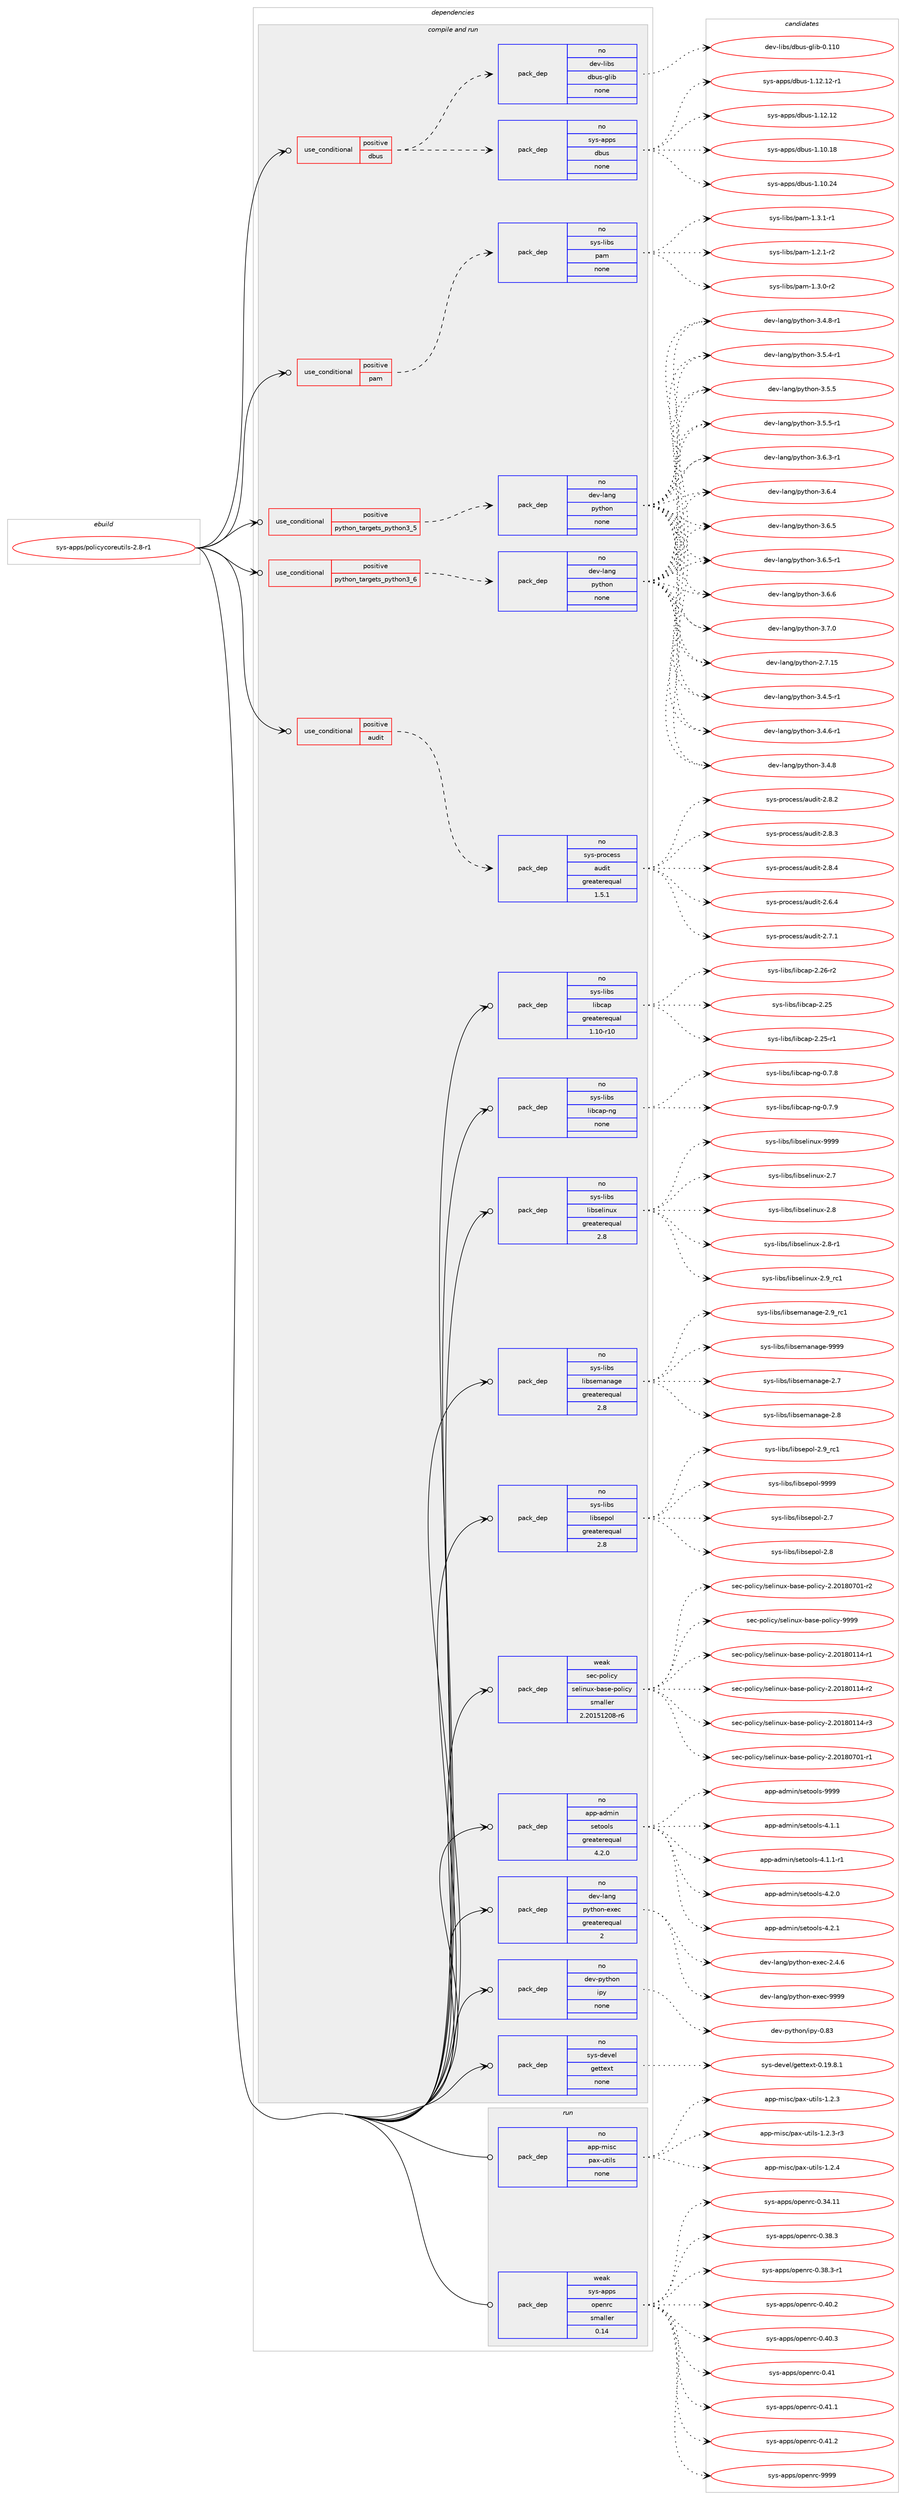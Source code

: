 digraph prolog {

# *************
# Graph options
# *************

newrank=true;
concentrate=true;
compound=true;
graph [rankdir=LR,fontname=Helvetica,fontsize=10,ranksep=1.5];#, ranksep=2.5, nodesep=0.2];
edge  [arrowhead=vee];
node  [fontname=Helvetica,fontsize=10];

# **********
# The ebuild
# **********

subgraph cluster_leftcol {
color=gray;
rank=same;
label=<<i>ebuild</i>>;
id [label="sys-apps/policycoreutils-2.8-r1", color=red, width=4, href="../sys-apps/policycoreutils-2.8-r1.svg"];
}

# ****************
# The dependencies
# ****************

subgraph cluster_midcol {
color=gray;
label=<<i>dependencies</i>>;
subgraph cluster_compile {
fillcolor="#eeeeee";
style=filled;
label=<<i>compile</i>>;
}
subgraph cluster_compileandrun {
fillcolor="#eeeeee";
style=filled;
label=<<i>compile and run</i>>;
subgraph cond224 {
dependency2861 [label=<<TABLE BORDER="0" CELLBORDER="1" CELLSPACING="0" CELLPADDING="4"><TR><TD ROWSPAN="3" CELLPADDING="10">use_conditional</TD></TR><TR><TD>positive</TD></TR><TR><TD>audit</TD></TR></TABLE>>, shape=none, color=red];
subgraph pack2581 {
dependency2862 [label=<<TABLE BORDER="0" CELLBORDER="1" CELLSPACING="0" CELLPADDING="4" WIDTH="220"><TR><TD ROWSPAN="6" CELLPADDING="30">pack_dep</TD></TR><TR><TD WIDTH="110">no</TD></TR><TR><TD>sys-process</TD></TR><TR><TD>audit</TD></TR><TR><TD>greaterequal</TD></TR><TR><TD>1.5.1</TD></TR></TABLE>>, shape=none, color=blue];
}
dependency2861:e -> dependency2862:w [weight=20,style="dashed",arrowhead="vee"];
}
id:e -> dependency2861:w [weight=20,style="solid",arrowhead="odotvee"];
subgraph cond225 {
dependency2863 [label=<<TABLE BORDER="0" CELLBORDER="1" CELLSPACING="0" CELLPADDING="4"><TR><TD ROWSPAN="3" CELLPADDING="10">use_conditional</TD></TR><TR><TD>positive</TD></TR><TR><TD>dbus</TD></TR></TABLE>>, shape=none, color=red];
subgraph pack2582 {
dependency2864 [label=<<TABLE BORDER="0" CELLBORDER="1" CELLSPACING="0" CELLPADDING="4" WIDTH="220"><TR><TD ROWSPAN="6" CELLPADDING="30">pack_dep</TD></TR><TR><TD WIDTH="110">no</TD></TR><TR><TD>sys-apps</TD></TR><TR><TD>dbus</TD></TR><TR><TD>none</TD></TR><TR><TD></TD></TR></TABLE>>, shape=none, color=blue];
}
dependency2863:e -> dependency2864:w [weight=20,style="dashed",arrowhead="vee"];
subgraph pack2583 {
dependency2865 [label=<<TABLE BORDER="0" CELLBORDER="1" CELLSPACING="0" CELLPADDING="4" WIDTH="220"><TR><TD ROWSPAN="6" CELLPADDING="30">pack_dep</TD></TR><TR><TD WIDTH="110">no</TD></TR><TR><TD>dev-libs</TD></TR><TR><TD>dbus-glib</TD></TR><TR><TD>none</TD></TR><TR><TD></TD></TR></TABLE>>, shape=none, color=blue];
}
dependency2863:e -> dependency2865:w [weight=20,style="dashed",arrowhead="vee"];
}
id:e -> dependency2863:w [weight=20,style="solid",arrowhead="odotvee"];
subgraph cond226 {
dependency2866 [label=<<TABLE BORDER="0" CELLBORDER="1" CELLSPACING="0" CELLPADDING="4"><TR><TD ROWSPAN="3" CELLPADDING="10">use_conditional</TD></TR><TR><TD>positive</TD></TR><TR><TD>pam</TD></TR></TABLE>>, shape=none, color=red];
subgraph pack2584 {
dependency2867 [label=<<TABLE BORDER="0" CELLBORDER="1" CELLSPACING="0" CELLPADDING="4" WIDTH="220"><TR><TD ROWSPAN="6" CELLPADDING="30">pack_dep</TD></TR><TR><TD WIDTH="110">no</TD></TR><TR><TD>sys-libs</TD></TR><TR><TD>pam</TD></TR><TR><TD>none</TD></TR><TR><TD></TD></TR></TABLE>>, shape=none, color=blue];
}
dependency2866:e -> dependency2867:w [weight=20,style="dashed",arrowhead="vee"];
}
id:e -> dependency2866:w [weight=20,style="solid",arrowhead="odotvee"];
subgraph cond227 {
dependency2868 [label=<<TABLE BORDER="0" CELLBORDER="1" CELLSPACING="0" CELLPADDING="4"><TR><TD ROWSPAN="3" CELLPADDING="10">use_conditional</TD></TR><TR><TD>positive</TD></TR><TR><TD>python_targets_python3_5</TD></TR></TABLE>>, shape=none, color=red];
subgraph pack2585 {
dependency2869 [label=<<TABLE BORDER="0" CELLBORDER="1" CELLSPACING="0" CELLPADDING="4" WIDTH="220"><TR><TD ROWSPAN="6" CELLPADDING="30">pack_dep</TD></TR><TR><TD WIDTH="110">no</TD></TR><TR><TD>dev-lang</TD></TR><TR><TD>python</TD></TR><TR><TD>none</TD></TR><TR><TD></TD></TR></TABLE>>, shape=none, color=blue];
}
dependency2868:e -> dependency2869:w [weight=20,style="dashed",arrowhead="vee"];
}
id:e -> dependency2868:w [weight=20,style="solid",arrowhead="odotvee"];
subgraph cond228 {
dependency2870 [label=<<TABLE BORDER="0" CELLBORDER="1" CELLSPACING="0" CELLPADDING="4"><TR><TD ROWSPAN="3" CELLPADDING="10">use_conditional</TD></TR><TR><TD>positive</TD></TR><TR><TD>python_targets_python3_6</TD></TR></TABLE>>, shape=none, color=red];
subgraph pack2586 {
dependency2871 [label=<<TABLE BORDER="0" CELLBORDER="1" CELLSPACING="0" CELLPADDING="4" WIDTH="220"><TR><TD ROWSPAN="6" CELLPADDING="30">pack_dep</TD></TR><TR><TD WIDTH="110">no</TD></TR><TR><TD>dev-lang</TD></TR><TR><TD>python</TD></TR><TR><TD>none</TD></TR><TR><TD></TD></TR></TABLE>>, shape=none, color=blue];
}
dependency2870:e -> dependency2871:w [weight=20,style="dashed",arrowhead="vee"];
}
id:e -> dependency2870:w [weight=20,style="solid",arrowhead="odotvee"];
subgraph pack2587 {
dependency2872 [label=<<TABLE BORDER="0" CELLBORDER="1" CELLSPACING="0" CELLPADDING="4" WIDTH="220"><TR><TD ROWSPAN="6" CELLPADDING="30">pack_dep</TD></TR><TR><TD WIDTH="110">no</TD></TR><TR><TD>app-admin</TD></TR><TR><TD>setools</TD></TR><TR><TD>greaterequal</TD></TR><TR><TD>4.2.0</TD></TR></TABLE>>, shape=none, color=blue];
}
id:e -> dependency2872:w [weight=20,style="solid",arrowhead="odotvee"];
subgraph pack2588 {
dependency2873 [label=<<TABLE BORDER="0" CELLBORDER="1" CELLSPACING="0" CELLPADDING="4" WIDTH="220"><TR><TD ROWSPAN="6" CELLPADDING="30">pack_dep</TD></TR><TR><TD WIDTH="110">no</TD></TR><TR><TD>dev-lang</TD></TR><TR><TD>python-exec</TD></TR><TR><TD>greaterequal</TD></TR><TR><TD>2</TD></TR></TABLE>>, shape=none, color=blue];
}
id:e -> dependency2873:w [weight=20,style="solid",arrowhead="odotvee"];
subgraph pack2589 {
dependency2874 [label=<<TABLE BORDER="0" CELLBORDER="1" CELLSPACING="0" CELLPADDING="4" WIDTH="220"><TR><TD ROWSPAN="6" CELLPADDING="30">pack_dep</TD></TR><TR><TD WIDTH="110">no</TD></TR><TR><TD>dev-python</TD></TR><TR><TD>ipy</TD></TR><TR><TD>none</TD></TR><TR><TD></TD></TR></TABLE>>, shape=none, color=blue];
}
id:e -> dependency2874:w [weight=20,style="solid",arrowhead="odotvee"];
subgraph pack2590 {
dependency2875 [label=<<TABLE BORDER="0" CELLBORDER="1" CELLSPACING="0" CELLPADDING="4" WIDTH="220"><TR><TD ROWSPAN="6" CELLPADDING="30">pack_dep</TD></TR><TR><TD WIDTH="110">no</TD></TR><TR><TD>sys-devel</TD></TR><TR><TD>gettext</TD></TR><TR><TD>none</TD></TR><TR><TD></TD></TR></TABLE>>, shape=none, color=blue];
}
id:e -> dependency2875:w [weight=20,style="solid",arrowhead="odotvee"];
subgraph pack2591 {
dependency2876 [label=<<TABLE BORDER="0" CELLBORDER="1" CELLSPACING="0" CELLPADDING="4" WIDTH="220"><TR><TD ROWSPAN="6" CELLPADDING="30">pack_dep</TD></TR><TR><TD WIDTH="110">no</TD></TR><TR><TD>sys-libs</TD></TR><TR><TD>libcap</TD></TR><TR><TD>greaterequal</TD></TR><TR><TD>1.10-r10</TD></TR></TABLE>>, shape=none, color=blue];
}
id:e -> dependency2876:w [weight=20,style="solid",arrowhead="odotvee"];
subgraph pack2592 {
dependency2877 [label=<<TABLE BORDER="0" CELLBORDER="1" CELLSPACING="0" CELLPADDING="4" WIDTH="220"><TR><TD ROWSPAN="6" CELLPADDING="30">pack_dep</TD></TR><TR><TD WIDTH="110">no</TD></TR><TR><TD>sys-libs</TD></TR><TR><TD>libcap-ng</TD></TR><TR><TD>none</TD></TR><TR><TD></TD></TR></TABLE>>, shape=none, color=blue];
}
id:e -> dependency2877:w [weight=20,style="solid",arrowhead="odotvee"];
subgraph pack2593 {
dependency2878 [label=<<TABLE BORDER="0" CELLBORDER="1" CELLSPACING="0" CELLPADDING="4" WIDTH="220"><TR><TD ROWSPAN="6" CELLPADDING="30">pack_dep</TD></TR><TR><TD WIDTH="110">no</TD></TR><TR><TD>sys-libs</TD></TR><TR><TD>libselinux</TD></TR><TR><TD>greaterequal</TD></TR><TR><TD>2.8</TD></TR></TABLE>>, shape=none, color=blue];
}
id:e -> dependency2878:w [weight=20,style="solid",arrowhead="odotvee"];
subgraph pack2594 {
dependency2879 [label=<<TABLE BORDER="0" CELLBORDER="1" CELLSPACING="0" CELLPADDING="4" WIDTH="220"><TR><TD ROWSPAN="6" CELLPADDING="30">pack_dep</TD></TR><TR><TD WIDTH="110">no</TD></TR><TR><TD>sys-libs</TD></TR><TR><TD>libsemanage</TD></TR><TR><TD>greaterequal</TD></TR><TR><TD>2.8</TD></TR></TABLE>>, shape=none, color=blue];
}
id:e -> dependency2879:w [weight=20,style="solid",arrowhead="odotvee"];
subgraph pack2595 {
dependency2880 [label=<<TABLE BORDER="0" CELLBORDER="1" CELLSPACING="0" CELLPADDING="4" WIDTH="220"><TR><TD ROWSPAN="6" CELLPADDING="30">pack_dep</TD></TR><TR><TD WIDTH="110">no</TD></TR><TR><TD>sys-libs</TD></TR><TR><TD>libsepol</TD></TR><TR><TD>greaterequal</TD></TR><TR><TD>2.8</TD></TR></TABLE>>, shape=none, color=blue];
}
id:e -> dependency2880:w [weight=20,style="solid",arrowhead="odotvee"];
subgraph pack2596 {
dependency2881 [label=<<TABLE BORDER="0" CELLBORDER="1" CELLSPACING="0" CELLPADDING="4" WIDTH="220"><TR><TD ROWSPAN="6" CELLPADDING="30">pack_dep</TD></TR><TR><TD WIDTH="110">weak</TD></TR><TR><TD>sec-policy</TD></TR><TR><TD>selinux-base-policy</TD></TR><TR><TD>smaller</TD></TR><TR><TD>2.20151208-r6</TD></TR></TABLE>>, shape=none, color=blue];
}
id:e -> dependency2881:w [weight=20,style="solid",arrowhead="odotvee"];
}
subgraph cluster_run {
fillcolor="#eeeeee";
style=filled;
label=<<i>run</i>>;
subgraph pack2597 {
dependency2882 [label=<<TABLE BORDER="0" CELLBORDER="1" CELLSPACING="0" CELLPADDING="4" WIDTH="220"><TR><TD ROWSPAN="6" CELLPADDING="30">pack_dep</TD></TR><TR><TD WIDTH="110">no</TD></TR><TR><TD>app-misc</TD></TR><TR><TD>pax-utils</TD></TR><TR><TD>none</TD></TR><TR><TD></TD></TR></TABLE>>, shape=none, color=blue];
}
id:e -> dependency2882:w [weight=20,style="solid",arrowhead="odot"];
subgraph pack2598 {
dependency2883 [label=<<TABLE BORDER="0" CELLBORDER="1" CELLSPACING="0" CELLPADDING="4" WIDTH="220"><TR><TD ROWSPAN="6" CELLPADDING="30">pack_dep</TD></TR><TR><TD WIDTH="110">weak</TD></TR><TR><TD>sys-apps</TD></TR><TR><TD>openrc</TD></TR><TR><TD>smaller</TD></TR><TR><TD>0.14</TD></TR></TABLE>>, shape=none, color=blue];
}
id:e -> dependency2883:w [weight=20,style="solid",arrowhead="odot"];
}
}

# **************
# The candidates
# **************

subgraph cluster_choices {
rank=same;
color=gray;
label=<<i>candidates</i>>;

subgraph choice2581 {
color=black;
nodesep=1;
choice11512111545112114111991011151154797117100105116455046544652 [label="sys-process/audit-2.6.4", color=red, width=4,href="../sys-process/audit-2.6.4.svg"];
choice11512111545112114111991011151154797117100105116455046554649 [label="sys-process/audit-2.7.1", color=red, width=4,href="../sys-process/audit-2.7.1.svg"];
choice11512111545112114111991011151154797117100105116455046564650 [label="sys-process/audit-2.8.2", color=red, width=4,href="../sys-process/audit-2.8.2.svg"];
choice11512111545112114111991011151154797117100105116455046564651 [label="sys-process/audit-2.8.3", color=red, width=4,href="../sys-process/audit-2.8.3.svg"];
choice11512111545112114111991011151154797117100105116455046564652 [label="sys-process/audit-2.8.4", color=red, width=4,href="../sys-process/audit-2.8.4.svg"];
dependency2862:e -> choice11512111545112114111991011151154797117100105116455046544652:w [style=dotted,weight="100"];
dependency2862:e -> choice11512111545112114111991011151154797117100105116455046554649:w [style=dotted,weight="100"];
dependency2862:e -> choice11512111545112114111991011151154797117100105116455046564650:w [style=dotted,weight="100"];
dependency2862:e -> choice11512111545112114111991011151154797117100105116455046564651:w [style=dotted,weight="100"];
dependency2862:e -> choice11512111545112114111991011151154797117100105116455046564652:w [style=dotted,weight="100"];
}
subgraph choice2582 {
color=black;
nodesep=1;
choice115121115459711211211547100981171154549464950464950 [label="sys-apps/dbus-1.12.12", color=red, width=4,href="../sys-apps/dbus-1.12.12.svg"];
choice115121115459711211211547100981171154549464948464956 [label="sys-apps/dbus-1.10.18", color=red, width=4,href="../sys-apps/dbus-1.10.18.svg"];
choice115121115459711211211547100981171154549464948465052 [label="sys-apps/dbus-1.10.24", color=red, width=4,href="../sys-apps/dbus-1.10.24.svg"];
choice1151211154597112112115471009811711545494649504649504511449 [label="sys-apps/dbus-1.12.12-r1", color=red, width=4,href="../sys-apps/dbus-1.12.12-r1.svg"];
dependency2864:e -> choice115121115459711211211547100981171154549464950464950:w [style=dotted,weight="100"];
dependency2864:e -> choice115121115459711211211547100981171154549464948464956:w [style=dotted,weight="100"];
dependency2864:e -> choice115121115459711211211547100981171154549464948465052:w [style=dotted,weight="100"];
dependency2864:e -> choice1151211154597112112115471009811711545494649504649504511449:w [style=dotted,weight="100"];
}
subgraph choice2583 {
color=black;
nodesep=1;
choice100101118451081059811547100981171154510310810598454846494948 [label="dev-libs/dbus-glib-0.110", color=red, width=4,href="../dev-libs/dbus-glib-0.110.svg"];
dependency2865:e -> choice100101118451081059811547100981171154510310810598454846494948:w [style=dotted,weight="100"];
}
subgraph choice2584 {
color=black;
nodesep=1;
choice115121115451081059811547112971094549465046494511450 [label="sys-libs/pam-1.2.1-r2", color=red, width=4,href="../sys-libs/pam-1.2.1-r2.svg"];
choice115121115451081059811547112971094549465146484511450 [label="sys-libs/pam-1.3.0-r2", color=red, width=4,href="../sys-libs/pam-1.3.0-r2.svg"];
choice115121115451081059811547112971094549465146494511449 [label="sys-libs/pam-1.3.1-r1", color=red, width=4,href="../sys-libs/pam-1.3.1-r1.svg"];
dependency2867:e -> choice115121115451081059811547112971094549465046494511450:w [style=dotted,weight="100"];
dependency2867:e -> choice115121115451081059811547112971094549465146484511450:w [style=dotted,weight="100"];
dependency2867:e -> choice115121115451081059811547112971094549465146494511449:w [style=dotted,weight="100"];
}
subgraph choice2585 {
color=black;
nodesep=1;
choice10010111845108971101034711212111610411111045504655464953 [label="dev-lang/python-2.7.15", color=red, width=4,href="../dev-lang/python-2.7.15.svg"];
choice1001011184510897110103471121211161041111104551465246534511449 [label="dev-lang/python-3.4.5-r1", color=red, width=4,href="../dev-lang/python-3.4.5-r1.svg"];
choice1001011184510897110103471121211161041111104551465246544511449 [label="dev-lang/python-3.4.6-r1", color=red, width=4,href="../dev-lang/python-3.4.6-r1.svg"];
choice100101118451089711010347112121116104111110455146524656 [label="dev-lang/python-3.4.8", color=red, width=4,href="../dev-lang/python-3.4.8.svg"];
choice1001011184510897110103471121211161041111104551465246564511449 [label="dev-lang/python-3.4.8-r1", color=red, width=4,href="../dev-lang/python-3.4.8-r1.svg"];
choice1001011184510897110103471121211161041111104551465346524511449 [label="dev-lang/python-3.5.4-r1", color=red, width=4,href="../dev-lang/python-3.5.4-r1.svg"];
choice100101118451089711010347112121116104111110455146534653 [label="dev-lang/python-3.5.5", color=red, width=4,href="../dev-lang/python-3.5.5.svg"];
choice1001011184510897110103471121211161041111104551465346534511449 [label="dev-lang/python-3.5.5-r1", color=red, width=4,href="../dev-lang/python-3.5.5-r1.svg"];
choice1001011184510897110103471121211161041111104551465446514511449 [label="dev-lang/python-3.6.3-r1", color=red, width=4,href="../dev-lang/python-3.6.3-r1.svg"];
choice100101118451089711010347112121116104111110455146544652 [label="dev-lang/python-3.6.4", color=red, width=4,href="../dev-lang/python-3.6.4.svg"];
choice100101118451089711010347112121116104111110455146544653 [label="dev-lang/python-3.6.5", color=red, width=4,href="../dev-lang/python-3.6.5.svg"];
choice1001011184510897110103471121211161041111104551465446534511449 [label="dev-lang/python-3.6.5-r1", color=red, width=4,href="../dev-lang/python-3.6.5-r1.svg"];
choice100101118451089711010347112121116104111110455146544654 [label="dev-lang/python-3.6.6", color=red, width=4,href="../dev-lang/python-3.6.6.svg"];
choice100101118451089711010347112121116104111110455146554648 [label="dev-lang/python-3.7.0", color=red, width=4,href="../dev-lang/python-3.7.0.svg"];
dependency2869:e -> choice10010111845108971101034711212111610411111045504655464953:w [style=dotted,weight="100"];
dependency2869:e -> choice1001011184510897110103471121211161041111104551465246534511449:w [style=dotted,weight="100"];
dependency2869:e -> choice1001011184510897110103471121211161041111104551465246544511449:w [style=dotted,weight="100"];
dependency2869:e -> choice100101118451089711010347112121116104111110455146524656:w [style=dotted,weight="100"];
dependency2869:e -> choice1001011184510897110103471121211161041111104551465246564511449:w [style=dotted,weight="100"];
dependency2869:e -> choice1001011184510897110103471121211161041111104551465346524511449:w [style=dotted,weight="100"];
dependency2869:e -> choice100101118451089711010347112121116104111110455146534653:w [style=dotted,weight="100"];
dependency2869:e -> choice1001011184510897110103471121211161041111104551465346534511449:w [style=dotted,weight="100"];
dependency2869:e -> choice1001011184510897110103471121211161041111104551465446514511449:w [style=dotted,weight="100"];
dependency2869:e -> choice100101118451089711010347112121116104111110455146544652:w [style=dotted,weight="100"];
dependency2869:e -> choice100101118451089711010347112121116104111110455146544653:w [style=dotted,weight="100"];
dependency2869:e -> choice1001011184510897110103471121211161041111104551465446534511449:w [style=dotted,weight="100"];
dependency2869:e -> choice100101118451089711010347112121116104111110455146544654:w [style=dotted,weight="100"];
dependency2869:e -> choice100101118451089711010347112121116104111110455146554648:w [style=dotted,weight="100"];
}
subgraph choice2586 {
color=black;
nodesep=1;
choice10010111845108971101034711212111610411111045504655464953 [label="dev-lang/python-2.7.15", color=red, width=4,href="../dev-lang/python-2.7.15.svg"];
choice1001011184510897110103471121211161041111104551465246534511449 [label="dev-lang/python-3.4.5-r1", color=red, width=4,href="../dev-lang/python-3.4.5-r1.svg"];
choice1001011184510897110103471121211161041111104551465246544511449 [label="dev-lang/python-3.4.6-r1", color=red, width=4,href="../dev-lang/python-3.4.6-r1.svg"];
choice100101118451089711010347112121116104111110455146524656 [label="dev-lang/python-3.4.8", color=red, width=4,href="../dev-lang/python-3.4.8.svg"];
choice1001011184510897110103471121211161041111104551465246564511449 [label="dev-lang/python-3.4.8-r1", color=red, width=4,href="../dev-lang/python-3.4.8-r1.svg"];
choice1001011184510897110103471121211161041111104551465346524511449 [label="dev-lang/python-3.5.4-r1", color=red, width=4,href="../dev-lang/python-3.5.4-r1.svg"];
choice100101118451089711010347112121116104111110455146534653 [label="dev-lang/python-3.5.5", color=red, width=4,href="../dev-lang/python-3.5.5.svg"];
choice1001011184510897110103471121211161041111104551465346534511449 [label="dev-lang/python-3.5.5-r1", color=red, width=4,href="../dev-lang/python-3.5.5-r1.svg"];
choice1001011184510897110103471121211161041111104551465446514511449 [label="dev-lang/python-3.6.3-r1", color=red, width=4,href="../dev-lang/python-3.6.3-r1.svg"];
choice100101118451089711010347112121116104111110455146544652 [label="dev-lang/python-3.6.4", color=red, width=4,href="../dev-lang/python-3.6.4.svg"];
choice100101118451089711010347112121116104111110455146544653 [label="dev-lang/python-3.6.5", color=red, width=4,href="../dev-lang/python-3.6.5.svg"];
choice1001011184510897110103471121211161041111104551465446534511449 [label="dev-lang/python-3.6.5-r1", color=red, width=4,href="../dev-lang/python-3.6.5-r1.svg"];
choice100101118451089711010347112121116104111110455146544654 [label="dev-lang/python-3.6.6", color=red, width=4,href="../dev-lang/python-3.6.6.svg"];
choice100101118451089711010347112121116104111110455146554648 [label="dev-lang/python-3.7.0", color=red, width=4,href="../dev-lang/python-3.7.0.svg"];
dependency2871:e -> choice10010111845108971101034711212111610411111045504655464953:w [style=dotted,weight="100"];
dependency2871:e -> choice1001011184510897110103471121211161041111104551465246534511449:w [style=dotted,weight="100"];
dependency2871:e -> choice1001011184510897110103471121211161041111104551465246544511449:w [style=dotted,weight="100"];
dependency2871:e -> choice100101118451089711010347112121116104111110455146524656:w [style=dotted,weight="100"];
dependency2871:e -> choice1001011184510897110103471121211161041111104551465246564511449:w [style=dotted,weight="100"];
dependency2871:e -> choice1001011184510897110103471121211161041111104551465346524511449:w [style=dotted,weight="100"];
dependency2871:e -> choice100101118451089711010347112121116104111110455146534653:w [style=dotted,weight="100"];
dependency2871:e -> choice1001011184510897110103471121211161041111104551465346534511449:w [style=dotted,weight="100"];
dependency2871:e -> choice1001011184510897110103471121211161041111104551465446514511449:w [style=dotted,weight="100"];
dependency2871:e -> choice100101118451089711010347112121116104111110455146544652:w [style=dotted,weight="100"];
dependency2871:e -> choice100101118451089711010347112121116104111110455146544653:w [style=dotted,weight="100"];
dependency2871:e -> choice1001011184510897110103471121211161041111104551465446534511449:w [style=dotted,weight="100"];
dependency2871:e -> choice100101118451089711010347112121116104111110455146544654:w [style=dotted,weight="100"];
dependency2871:e -> choice100101118451089711010347112121116104111110455146554648:w [style=dotted,weight="100"];
}
subgraph choice2587 {
color=black;
nodesep=1;
choice97112112459710010910511047115101116111111108115455246494649 [label="app-admin/setools-4.1.1", color=red, width=4,href="../app-admin/setools-4.1.1.svg"];
choice971121124597100109105110471151011161111111081154552464946494511449 [label="app-admin/setools-4.1.1-r1", color=red, width=4,href="../app-admin/setools-4.1.1-r1.svg"];
choice97112112459710010910511047115101116111111108115455246504648 [label="app-admin/setools-4.2.0", color=red, width=4,href="../app-admin/setools-4.2.0.svg"];
choice97112112459710010910511047115101116111111108115455246504649 [label="app-admin/setools-4.2.1", color=red, width=4,href="../app-admin/setools-4.2.1.svg"];
choice971121124597100109105110471151011161111111081154557575757 [label="app-admin/setools-9999", color=red, width=4,href="../app-admin/setools-9999.svg"];
dependency2872:e -> choice97112112459710010910511047115101116111111108115455246494649:w [style=dotted,weight="100"];
dependency2872:e -> choice971121124597100109105110471151011161111111081154552464946494511449:w [style=dotted,weight="100"];
dependency2872:e -> choice97112112459710010910511047115101116111111108115455246504648:w [style=dotted,weight="100"];
dependency2872:e -> choice97112112459710010910511047115101116111111108115455246504649:w [style=dotted,weight="100"];
dependency2872:e -> choice971121124597100109105110471151011161111111081154557575757:w [style=dotted,weight="100"];
}
subgraph choice2588 {
color=black;
nodesep=1;
choice1001011184510897110103471121211161041111104510112010199455046524654 [label="dev-lang/python-exec-2.4.6", color=red, width=4,href="../dev-lang/python-exec-2.4.6.svg"];
choice10010111845108971101034711212111610411111045101120101994557575757 [label="dev-lang/python-exec-9999", color=red, width=4,href="../dev-lang/python-exec-9999.svg"];
dependency2873:e -> choice1001011184510897110103471121211161041111104510112010199455046524654:w [style=dotted,weight="100"];
dependency2873:e -> choice10010111845108971101034711212111610411111045101120101994557575757:w [style=dotted,weight="100"];
}
subgraph choice2589 {
color=black;
nodesep=1;
choice10010111845112121116104111110471051121214548465651 [label="dev-python/ipy-0.83", color=red, width=4,href="../dev-python/ipy-0.83.svg"];
dependency2874:e -> choice10010111845112121116104111110471051121214548465651:w [style=dotted,weight="100"];
}
subgraph choice2590 {
color=black;
nodesep=1;
choice1151211154510010111810110847103101116116101120116454846495746564649 [label="sys-devel/gettext-0.19.8.1", color=red, width=4,href="../sys-devel/gettext-0.19.8.1.svg"];
dependency2875:e -> choice1151211154510010111810110847103101116116101120116454846495746564649:w [style=dotted,weight="100"];
}
subgraph choice2591 {
color=black;
nodesep=1;
choice1151211154510810598115471081059899971124550465053 [label="sys-libs/libcap-2.25", color=red, width=4,href="../sys-libs/libcap-2.25.svg"];
choice11512111545108105981154710810598999711245504650534511449 [label="sys-libs/libcap-2.25-r1", color=red, width=4,href="../sys-libs/libcap-2.25-r1.svg"];
choice11512111545108105981154710810598999711245504650544511450 [label="sys-libs/libcap-2.26-r2", color=red, width=4,href="../sys-libs/libcap-2.26-r2.svg"];
dependency2876:e -> choice1151211154510810598115471081059899971124550465053:w [style=dotted,weight="100"];
dependency2876:e -> choice11512111545108105981154710810598999711245504650534511449:w [style=dotted,weight="100"];
dependency2876:e -> choice11512111545108105981154710810598999711245504650544511450:w [style=dotted,weight="100"];
}
subgraph choice2592 {
color=black;
nodesep=1;
choice11512111545108105981154710810598999711245110103454846554656 [label="sys-libs/libcap-ng-0.7.8", color=red, width=4,href="../sys-libs/libcap-ng-0.7.8.svg"];
choice11512111545108105981154710810598999711245110103454846554657 [label="sys-libs/libcap-ng-0.7.9", color=red, width=4,href="../sys-libs/libcap-ng-0.7.9.svg"];
dependency2877:e -> choice11512111545108105981154710810598999711245110103454846554656:w [style=dotted,weight="100"];
dependency2877:e -> choice11512111545108105981154710810598999711245110103454846554657:w [style=dotted,weight="100"];
}
subgraph choice2593 {
color=black;
nodesep=1;
choice1151211154510810598115471081059811510110810511011712045504655 [label="sys-libs/libselinux-2.7", color=red, width=4,href="../sys-libs/libselinux-2.7.svg"];
choice1151211154510810598115471081059811510110810511011712045504656 [label="sys-libs/libselinux-2.8", color=red, width=4,href="../sys-libs/libselinux-2.8.svg"];
choice11512111545108105981154710810598115101108105110117120455046564511449 [label="sys-libs/libselinux-2.8-r1", color=red, width=4,href="../sys-libs/libselinux-2.8-r1.svg"];
choice1151211154510810598115471081059811510110810511011712045504657951149949 [label="sys-libs/libselinux-2.9_rc1", color=red, width=4,href="../sys-libs/libselinux-2.9_rc1.svg"];
choice115121115451081059811547108105981151011081051101171204557575757 [label="sys-libs/libselinux-9999", color=red, width=4,href="../sys-libs/libselinux-9999.svg"];
dependency2878:e -> choice1151211154510810598115471081059811510110810511011712045504655:w [style=dotted,weight="100"];
dependency2878:e -> choice1151211154510810598115471081059811510110810511011712045504656:w [style=dotted,weight="100"];
dependency2878:e -> choice11512111545108105981154710810598115101108105110117120455046564511449:w [style=dotted,weight="100"];
dependency2878:e -> choice1151211154510810598115471081059811510110810511011712045504657951149949:w [style=dotted,weight="100"];
dependency2878:e -> choice115121115451081059811547108105981151011081051101171204557575757:w [style=dotted,weight="100"];
}
subgraph choice2594 {
color=black;
nodesep=1;
choice11512111545108105981154710810598115101109971109710310145504655 [label="sys-libs/libsemanage-2.7", color=red, width=4,href="../sys-libs/libsemanage-2.7.svg"];
choice11512111545108105981154710810598115101109971109710310145504656 [label="sys-libs/libsemanage-2.8", color=red, width=4,href="../sys-libs/libsemanage-2.8.svg"];
choice11512111545108105981154710810598115101109971109710310145504657951149949 [label="sys-libs/libsemanage-2.9_rc1", color=red, width=4,href="../sys-libs/libsemanage-2.9_rc1.svg"];
choice1151211154510810598115471081059811510110997110971031014557575757 [label="sys-libs/libsemanage-9999", color=red, width=4,href="../sys-libs/libsemanage-9999.svg"];
dependency2879:e -> choice11512111545108105981154710810598115101109971109710310145504655:w [style=dotted,weight="100"];
dependency2879:e -> choice11512111545108105981154710810598115101109971109710310145504656:w [style=dotted,weight="100"];
dependency2879:e -> choice11512111545108105981154710810598115101109971109710310145504657951149949:w [style=dotted,weight="100"];
dependency2879:e -> choice1151211154510810598115471081059811510110997110971031014557575757:w [style=dotted,weight="100"];
}
subgraph choice2595 {
color=black;
nodesep=1;
choice1151211154510810598115471081059811510111211110845504655 [label="sys-libs/libsepol-2.7", color=red, width=4,href="../sys-libs/libsepol-2.7.svg"];
choice1151211154510810598115471081059811510111211110845504656 [label="sys-libs/libsepol-2.8", color=red, width=4,href="../sys-libs/libsepol-2.8.svg"];
choice1151211154510810598115471081059811510111211110845504657951149949 [label="sys-libs/libsepol-2.9_rc1", color=red, width=4,href="../sys-libs/libsepol-2.9_rc1.svg"];
choice115121115451081059811547108105981151011121111084557575757 [label="sys-libs/libsepol-9999", color=red, width=4,href="../sys-libs/libsepol-9999.svg"];
dependency2880:e -> choice1151211154510810598115471081059811510111211110845504655:w [style=dotted,weight="100"];
dependency2880:e -> choice1151211154510810598115471081059811510111211110845504656:w [style=dotted,weight="100"];
dependency2880:e -> choice1151211154510810598115471081059811510111211110845504657951149949:w [style=dotted,weight="100"];
dependency2880:e -> choice115121115451081059811547108105981151011121111084557575757:w [style=dotted,weight="100"];
}
subgraph choice2596 {
color=black;
nodesep=1;
choice11510199451121111081059912147115101108105110117120459897115101451121111081059912145504650484956484949524511449 [label="sec-policy/selinux-base-policy-2.20180114-r1", color=red, width=4,href="../sec-policy/selinux-base-policy-2.20180114-r1.svg"];
choice11510199451121111081059912147115101108105110117120459897115101451121111081059912145504650484956484949524511450 [label="sec-policy/selinux-base-policy-2.20180114-r2", color=red, width=4,href="../sec-policy/selinux-base-policy-2.20180114-r2.svg"];
choice11510199451121111081059912147115101108105110117120459897115101451121111081059912145504650484956484949524511451 [label="sec-policy/selinux-base-policy-2.20180114-r3", color=red, width=4,href="../sec-policy/selinux-base-policy-2.20180114-r3.svg"];
choice11510199451121111081059912147115101108105110117120459897115101451121111081059912145504650484956485548494511449 [label="sec-policy/selinux-base-policy-2.20180701-r1", color=red, width=4,href="../sec-policy/selinux-base-policy-2.20180701-r1.svg"];
choice11510199451121111081059912147115101108105110117120459897115101451121111081059912145504650484956485548494511450 [label="sec-policy/selinux-base-policy-2.20180701-r2", color=red, width=4,href="../sec-policy/selinux-base-policy-2.20180701-r2.svg"];
choice1151019945112111108105991214711510110810511011712045989711510145112111108105991214557575757 [label="sec-policy/selinux-base-policy-9999", color=red, width=4,href="../sec-policy/selinux-base-policy-9999.svg"];
dependency2881:e -> choice11510199451121111081059912147115101108105110117120459897115101451121111081059912145504650484956484949524511449:w [style=dotted,weight="100"];
dependency2881:e -> choice11510199451121111081059912147115101108105110117120459897115101451121111081059912145504650484956484949524511450:w [style=dotted,weight="100"];
dependency2881:e -> choice11510199451121111081059912147115101108105110117120459897115101451121111081059912145504650484956484949524511451:w [style=dotted,weight="100"];
dependency2881:e -> choice11510199451121111081059912147115101108105110117120459897115101451121111081059912145504650484956485548494511449:w [style=dotted,weight="100"];
dependency2881:e -> choice11510199451121111081059912147115101108105110117120459897115101451121111081059912145504650484956485548494511450:w [style=dotted,weight="100"];
dependency2881:e -> choice1151019945112111108105991214711510110810511011712045989711510145112111108105991214557575757:w [style=dotted,weight="100"];
}
subgraph choice2597 {
color=black;
nodesep=1;
choice971121124510910511599471129712045117116105108115454946504651 [label="app-misc/pax-utils-1.2.3", color=red, width=4,href="../app-misc/pax-utils-1.2.3.svg"];
choice9711211245109105115994711297120451171161051081154549465046514511451 [label="app-misc/pax-utils-1.2.3-r3", color=red, width=4,href="../app-misc/pax-utils-1.2.3-r3.svg"];
choice971121124510910511599471129712045117116105108115454946504652 [label="app-misc/pax-utils-1.2.4", color=red, width=4,href="../app-misc/pax-utils-1.2.4.svg"];
dependency2882:e -> choice971121124510910511599471129712045117116105108115454946504651:w [style=dotted,weight="100"];
dependency2882:e -> choice9711211245109105115994711297120451171161051081154549465046514511451:w [style=dotted,weight="100"];
dependency2882:e -> choice971121124510910511599471129712045117116105108115454946504652:w [style=dotted,weight="100"];
}
subgraph choice2598 {
color=black;
nodesep=1;
choice115121115459711211211547111112101110114994548465152464949 [label="sys-apps/openrc-0.34.11", color=red, width=4,href="../sys-apps/openrc-0.34.11.svg"];
choice1151211154597112112115471111121011101149945484651564651 [label="sys-apps/openrc-0.38.3", color=red, width=4,href="../sys-apps/openrc-0.38.3.svg"];
choice11512111545971121121154711111210111011499454846515646514511449 [label="sys-apps/openrc-0.38.3-r1", color=red, width=4,href="../sys-apps/openrc-0.38.3-r1.svg"];
choice1151211154597112112115471111121011101149945484652484650 [label="sys-apps/openrc-0.40.2", color=red, width=4,href="../sys-apps/openrc-0.40.2.svg"];
choice1151211154597112112115471111121011101149945484652484651 [label="sys-apps/openrc-0.40.3", color=red, width=4,href="../sys-apps/openrc-0.40.3.svg"];
choice115121115459711211211547111112101110114994548465249 [label="sys-apps/openrc-0.41", color=red, width=4,href="../sys-apps/openrc-0.41.svg"];
choice1151211154597112112115471111121011101149945484652494649 [label="sys-apps/openrc-0.41.1", color=red, width=4,href="../sys-apps/openrc-0.41.1.svg"];
choice1151211154597112112115471111121011101149945484652494650 [label="sys-apps/openrc-0.41.2", color=red, width=4,href="../sys-apps/openrc-0.41.2.svg"];
choice115121115459711211211547111112101110114994557575757 [label="sys-apps/openrc-9999", color=red, width=4,href="../sys-apps/openrc-9999.svg"];
dependency2883:e -> choice115121115459711211211547111112101110114994548465152464949:w [style=dotted,weight="100"];
dependency2883:e -> choice1151211154597112112115471111121011101149945484651564651:w [style=dotted,weight="100"];
dependency2883:e -> choice11512111545971121121154711111210111011499454846515646514511449:w [style=dotted,weight="100"];
dependency2883:e -> choice1151211154597112112115471111121011101149945484652484650:w [style=dotted,weight="100"];
dependency2883:e -> choice1151211154597112112115471111121011101149945484652484651:w [style=dotted,weight="100"];
dependency2883:e -> choice115121115459711211211547111112101110114994548465249:w [style=dotted,weight="100"];
dependency2883:e -> choice1151211154597112112115471111121011101149945484652494649:w [style=dotted,weight="100"];
dependency2883:e -> choice1151211154597112112115471111121011101149945484652494650:w [style=dotted,weight="100"];
dependency2883:e -> choice115121115459711211211547111112101110114994557575757:w [style=dotted,weight="100"];
}
}

}
